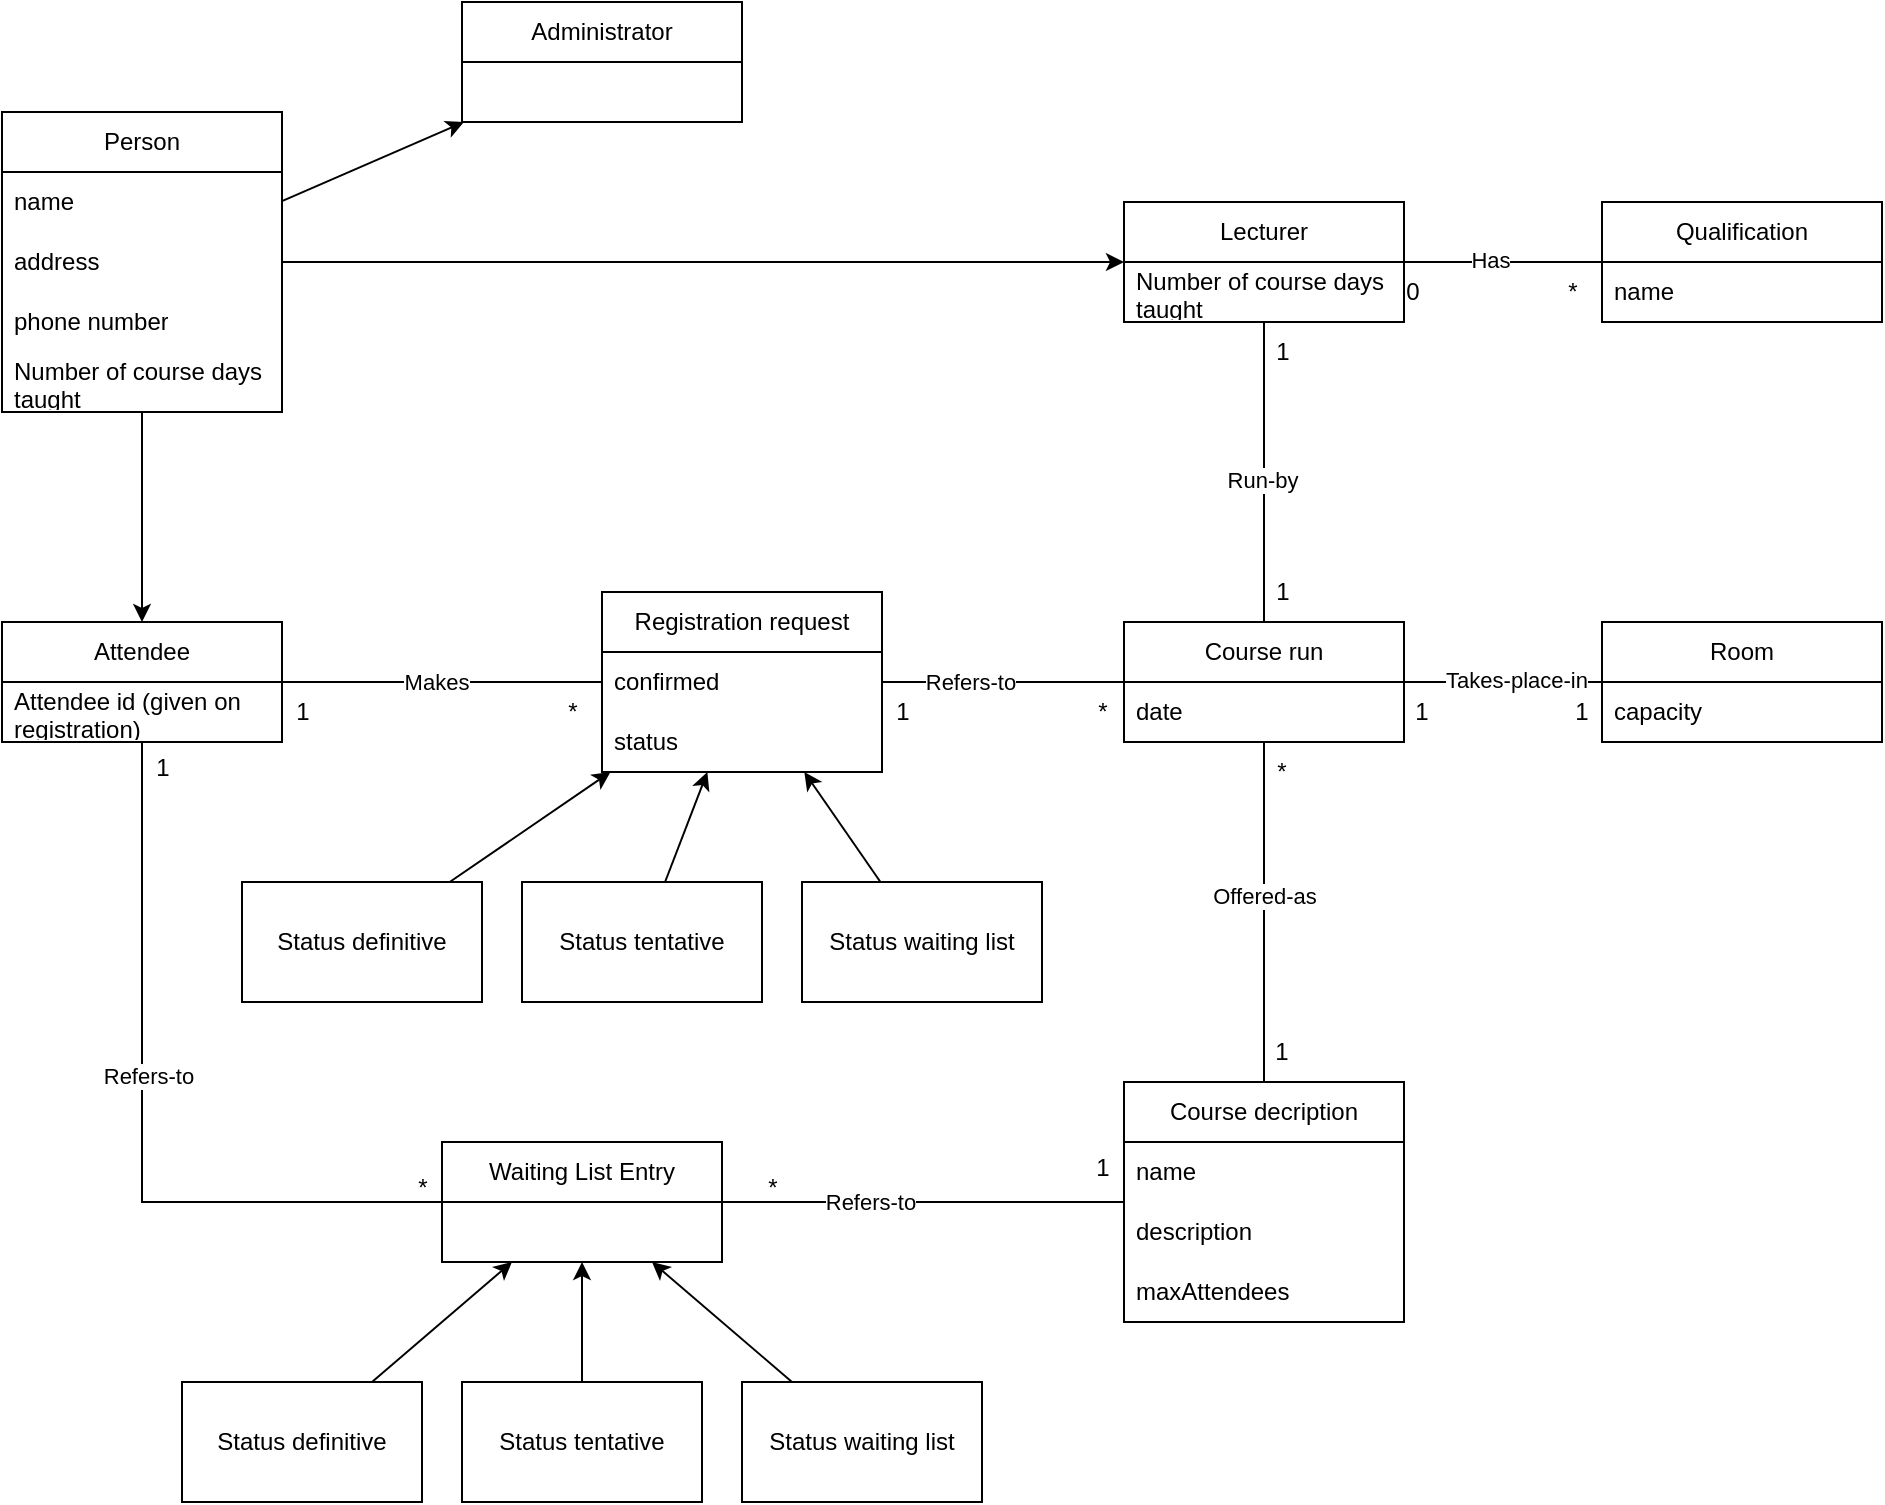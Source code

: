 <mxfile version="28.1.2">
  <diagram name="Seite-1" id="grF2jzVqKrZuFTv5SrcP">
    <mxGraphModel dx="599" dy="2010" grid="1" gridSize="10" guides="1" tooltips="1" connect="1" arrows="1" fold="1" page="1" pageScale="1" pageWidth="827" pageHeight="1169" math="0" shadow="0">
      <root>
        <mxCell id="0" />
        <mxCell id="1" parent="0" />
        <mxCell id="8JZOlkSswJJ19MTPZ6mL-110" style="edgeStyle=orthogonalEdgeStyle;rounded=0;orthogonalLoop=1;jettySize=auto;html=1;endArrow=none;endFill=0;" parent="1" source="8JZOlkSswJJ19MTPZ6mL-64" target="8JZOlkSswJJ19MTPZ6mL-72" edge="1">
          <mxGeometry relative="1" as="geometry" />
        </mxCell>
        <mxCell id="8JZOlkSswJJ19MTPZ6mL-160" value="Takes-place-in" style="edgeLabel;html=1;align=center;verticalAlign=middle;resizable=0;points=[];" parent="8JZOlkSswJJ19MTPZ6mL-110" vertex="1" connectable="0">
          <mxGeometry x="0.125" y="1" relative="1" as="geometry">
            <mxPoint as="offset" />
          </mxGeometry>
        </mxCell>
        <mxCell id="8JZOlkSswJJ19MTPZ6mL-113" style="edgeStyle=orthogonalEdgeStyle;rounded=0;orthogonalLoop=1;jettySize=auto;html=1;endArrow=none;endFill=0;" parent="1" source="8JZOlkSswJJ19MTPZ6mL-64" target="8JZOlkSswJJ19MTPZ6mL-89" edge="1">
          <mxGeometry relative="1" as="geometry" />
        </mxCell>
        <mxCell id="8JZOlkSswJJ19MTPZ6mL-159" value="Run-by" style="edgeLabel;html=1;align=center;verticalAlign=middle;resizable=0;points=[];" parent="8JZOlkSswJJ19MTPZ6mL-113" vertex="1" connectable="0">
          <mxGeometry x="-0.044" y="1" relative="1" as="geometry">
            <mxPoint as="offset" />
          </mxGeometry>
        </mxCell>
        <mxCell id="8JZOlkSswJJ19MTPZ6mL-64" value="Course run" style="swimlane;fontStyle=0;childLayout=stackLayout;horizontal=1;startSize=30;horizontalStack=0;resizeParent=1;resizeParentMax=0;resizeLast=0;collapsible=1;marginBottom=0;whiteSpace=wrap;html=1;" parent="1" vertex="1">
          <mxGeometry x="1491" y="110" width="140" height="60" as="geometry" />
        </mxCell>
        <mxCell id="8JZOlkSswJJ19MTPZ6mL-65" value="date" style="text;strokeColor=none;fillColor=none;align=left;verticalAlign=middle;spacingLeft=4;spacingRight=4;overflow=hidden;points=[[0,0.5],[1,0.5]];portConstraint=eastwest;rotatable=0;whiteSpace=wrap;html=1;" parent="8JZOlkSswJJ19MTPZ6mL-64" vertex="1">
          <mxGeometry y="30" width="140" height="30" as="geometry" />
        </mxCell>
        <mxCell id="8JZOlkSswJJ19MTPZ6mL-99" style="edgeStyle=orthogonalEdgeStyle;rounded=0;orthogonalLoop=1;jettySize=auto;html=1;startArrow=none;startFill=0;endArrow=none;endFill=0;" parent="1" source="8JZOlkSswJJ19MTPZ6mL-68" target="8JZOlkSswJJ19MTPZ6mL-64" edge="1">
          <mxGeometry relative="1" as="geometry" />
        </mxCell>
        <mxCell id="8JZOlkSswJJ19MTPZ6mL-158" value="Offered-as" style="edgeLabel;html=1;align=center;verticalAlign=middle;resizable=0;points=[];" parent="8JZOlkSswJJ19MTPZ6mL-99" vertex="1" connectable="0">
          <mxGeometry x="0.1" relative="1" as="geometry">
            <mxPoint as="offset" />
          </mxGeometry>
        </mxCell>
        <mxCell id="8JZOlkSswJJ19MTPZ6mL-68" value="Course decription" style="swimlane;fontStyle=0;childLayout=stackLayout;horizontal=1;startSize=30;horizontalStack=0;resizeParent=1;resizeParentMax=0;resizeLast=0;collapsible=1;marginBottom=0;whiteSpace=wrap;html=1;" parent="1" vertex="1">
          <mxGeometry x="1491" y="340" width="140" height="120" as="geometry" />
        </mxCell>
        <mxCell id="8JZOlkSswJJ19MTPZ6mL-69" value="name" style="text;strokeColor=none;fillColor=none;align=left;verticalAlign=middle;spacingLeft=4;spacingRight=4;overflow=hidden;points=[[0,0.5],[1,0.5]];portConstraint=eastwest;rotatable=0;whiteSpace=wrap;html=1;" parent="8JZOlkSswJJ19MTPZ6mL-68" vertex="1">
          <mxGeometry y="30" width="140" height="30" as="geometry" />
        </mxCell>
        <mxCell id="8JZOlkSswJJ19MTPZ6mL-70" value="description" style="text;strokeColor=none;fillColor=none;align=left;verticalAlign=middle;spacingLeft=4;spacingRight=4;overflow=hidden;points=[[0,0.5],[1,0.5]];portConstraint=eastwest;rotatable=0;whiteSpace=wrap;html=1;" parent="8JZOlkSswJJ19MTPZ6mL-68" vertex="1">
          <mxGeometry y="60" width="140" height="30" as="geometry" />
        </mxCell>
        <mxCell id="8JZOlkSswJJ19MTPZ6mL-71" value="maxAttendees" style="text;strokeColor=none;fillColor=none;align=left;verticalAlign=middle;spacingLeft=4;spacingRight=4;overflow=hidden;points=[[0,0.5],[1,0.5]];portConstraint=eastwest;rotatable=0;whiteSpace=wrap;html=1;" parent="8JZOlkSswJJ19MTPZ6mL-68" vertex="1">
          <mxGeometry y="90" width="140" height="30" as="geometry" />
        </mxCell>
        <mxCell id="8JZOlkSswJJ19MTPZ6mL-72" value="Room" style="swimlane;fontStyle=0;childLayout=stackLayout;horizontal=1;startSize=30;horizontalStack=0;resizeParent=1;resizeParentMax=0;resizeLast=0;collapsible=1;marginBottom=0;whiteSpace=wrap;html=1;" parent="1" vertex="1">
          <mxGeometry x="1730" y="110" width="140" height="60" as="geometry" />
        </mxCell>
        <mxCell id="8JZOlkSswJJ19MTPZ6mL-73" value="capacity" style="text;strokeColor=none;fillColor=none;align=left;verticalAlign=middle;spacingLeft=4;spacingRight=4;overflow=hidden;points=[[0,0.5],[1,0.5]];portConstraint=eastwest;rotatable=0;whiteSpace=wrap;html=1;" parent="8JZOlkSswJJ19MTPZ6mL-72" vertex="1">
          <mxGeometry y="30" width="140" height="30" as="geometry" />
        </mxCell>
        <mxCell id="8JZOlkSswJJ19MTPZ6mL-127" style="edgeStyle=orthogonalEdgeStyle;rounded=0;orthogonalLoop=1;jettySize=auto;html=1;endArrow=none;endFill=0;" parent="1" source="8JZOlkSswJJ19MTPZ6mL-76" target="8JZOlkSswJJ19MTPZ6mL-81" edge="1">
          <mxGeometry relative="1" as="geometry" />
        </mxCell>
        <mxCell id="8JZOlkSswJJ19MTPZ6mL-162" value="Makes" style="edgeLabel;html=1;align=center;verticalAlign=middle;resizable=0;points=[];" parent="8JZOlkSswJJ19MTPZ6mL-127" vertex="1" connectable="0">
          <mxGeometry x="-0.042" relative="1" as="geometry">
            <mxPoint as="offset" />
          </mxGeometry>
        </mxCell>
        <mxCell id="8JZOlkSswJJ19MTPZ6mL-76" value="Attendee" style="swimlane;fontStyle=0;childLayout=stackLayout;horizontal=1;startSize=30;horizontalStack=0;resizeParent=1;resizeParentMax=0;resizeLast=0;collapsible=1;marginBottom=0;whiteSpace=wrap;html=1;" parent="1" vertex="1">
          <mxGeometry x="930" y="110" width="140" height="60" as="geometry" />
        </mxCell>
        <mxCell id="8JZOlkSswJJ19MTPZ6mL-80" value="Attendee id (given on registration)" style="text;strokeColor=none;fillColor=none;align=left;verticalAlign=middle;spacingLeft=4;spacingRight=4;overflow=hidden;points=[[0,0.5],[1,0.5]];portConstraint=eastwest;rotatable=0;whiteSpace=wrap;html=1;" parent="8JZOlkSswJJ19MTPZ6mL-76" vertex="1">
          <mxGeometry y="30" width="140" height="30" as="geometry" />
        </mxCell>
        <mxCell id="8JZOlkSswJJ19MTPZ6mL-130" style="edgeStyle=orthogonalEdgeStyle;rounded=0;orthogonalLoop=1;jettySize=auto;html=1;endArrow=none;endFill=0;" parent="1" source="8JZOlkSswJJ19MTPZ6mL-81" target="8JZOlkSswJJ19MTPZ6mL-64" edge="1">
          <mxGeometry relative="1" as="geometry" />
        </mxCell>
        <mxCell id="8JZOlkSswJJ19MTPZ6mL-131" value="Refers-to" style="edgeLabel;html=1;align=center;verticalAlign=middle;resizable=0;points=[];" parent="8JZOlkSswJJ19MTPZ6mL-130" vertex="1" connectable="0">
          <mxGeometry x="-0.284" relative="1" as="geometry">
            <mxPoint as="offset" />
          </mxGeometry>
        </mxCell>
        <mxCell id="8JZOlkSswJJ19MTPZ6mL-81" value="Registration request" style="swimlane;fontStyle=0;childLayout=stackLayout;horizontal=1;startSize=30;horizontalStack=0;resizeParent=1;resizeParentMax=0;resizeLast=0;collapsible=1;marginBottom=0;whiteSpace=wrap;html=1;" parent="1" vertex="1">
          <mxGeometry x="1230" y="95" width="140" height="90" as="geometry" />
        </mxCell>
        <mxCell id="8JZOlkSswJJ19MTPZ6mL-82" value="confirmed" style="text;strokeColor=none;fillColor=none;align=left;verticalAlign=middle;spacingLeft=4;spacingRight=4;overflow=hidden;points=[[0,0.5],[1,0.5]];portConstraint=eastwest;rotatable=0;whiteSpace=wrap;html=1;" parent="8JZOlkSswJJ19MTPZ6mL-81" vertex="1">
          <mxGeometry y="30" width="140" height="30" as="geometry" />
        </mxCell>
        <mxCell id="8JZOlkSswJJ19MTPZ6mL-83" value="status" style="text;strokeColor=none;fillColor=none;align=left;verticalAlign=middle;spacingLeft=4;spacingRight=4;overflow=hidden;points=[[0,0.5],[1,0.5]];portConstraint=eastwest;rotatable=0;whiteSpace=wrap;html=1;" parent="8JZOlkSswJJ19MTPZ6mL-81" vertex="1">
          <mxGeometry y="60" width="140" height="30" as="geometry" />
        </mxCell>
        <mxCell id="8JZOlkSswJJ19MTPZ6mL-139" style="rounded=0;orthogonalLoop=1;jettySize=auto;html=1;edgeStyle=orthogonalEdgeStyle;endArrow=none;endFill=0;" parent="1" source="8JZOlkSswJJ19MTPZ6mL-85" target="8JZOlkSswJJ19MTPZ6mL-68" edge="1">
          <mxGeometry relative="1" as="geometry" />
        </mxCell>
        <mxCell id="8JZOlkSswJJ19MTPZ6mL-140" value="Refers-to" style="edgeLabel;html=1;align=center;verticalAlign=middle;resizable=0;points=[];" parent="8JZOlkSswJJ19MTPZ6mL-139" vertex="1" connectable="0">
          <mxGeometry x="-0.262" relative="1" as="geometry">
            <mxPoint as="offset" />
          </mxGeometry>
        </mxCell>
        <mxCell id="8JZOlkSswJJ19MTPZ6mL-145" style="edgeStyle=orthogonalEdgeStyle;rounded=0;orthogonalLoop=1;jettySize=auto;html=1;endArrow=none;endFill=0;" parent="1" source="8JZOlkSswJJ19MTPZ6mL-85" target="8JZOlkSswJJ19MTPZ6mL-76" edge="1">
          <mxGeometry relative="1" as="geometry" />
        </mxCell>
        <mxCell id="8JZOlkSswJJ19MTPZ6mL-146" value="Refers-to" style="edgeLabel;html=1;align=center;verticalAlign=middle;resizable=0;points=[];" parent="8JZOlkSswJJ19MTPZ6mL-145" vertex="1" connectable="0">
          <mxGeometry x="0.122" y="-3" relative="1" as="geometry">
            <mxPoint as="offset" />
          </mxGeometry>
        </mxCell>
        <mxCell id="8JZOlkSswJJ19MTPZ6mL-85" value="Waiting List Entry" style="swimlane;fontStyle=0;childLayout=stackLayout;horizontal=1;startSize=30;horizontalStack=0;resizeParent=1;resizeParentMax=0;resizeLast=0;collapsible=1;marginBottom=0;whiteSpace=wrap;html=1;" parent="1" vertex="1">
          <mxGeometry x="1150" y="370" width="140" height="60" as="geometry" />
        </mxCell>
        <mxCell id="8JZOlkSswJJ19MTPZ6mL-124" value="" style="edgeStyle=orthogonalEdgeStyle;rounded=0;orthogonalLoop=1;jettySize=auto;html=1;endArrow=none;endFill=0;" parent="1" source="8JZOlkSswJJ19MTPZ6mL-89" target="8JZOlkSswJJ19MTPZ6mL-119" edge="1">
          <mxGeometry relative="1" as="geometry" />
        </mxCell>
        <mxCell id="8JZOlkSswJJ19MTPZ6mL-170" value="Has" style="edgeLabel;html=1;align=center;verticalAlign=middle;resizable=0;points=[];" parent="8JZOlkSswJJ19MTPZ6mL-124" vertex="1" connectable="0">
          <mxGeometry x="-0.131" y="1" relative="1" as="geometry">
            <mxPoint as="offset" />
          </mxGeometry>
        </mxCell>
        <mxCell id="8JZOlkSswJJ19MTPZ6mL-89" value="Lecturer" style="swimlane;fontStyle=0;childLayout=stackLayout;horizontal=1;startSize=30;horizontalStack=0;resizeParent=1;resizeParentMax=0;resizeLast=0;collapsible=1;marginBottom=0;whiteSpace=wrap;html=1;" parent="1" vertex="1">
          <mxGeometry x="1491" y="-100" width="140" height="60" as="geometry" />
        </mxCell>
        <mxCell id="8JZOlkSswJJ19MTPZ6mL-169" value="Number of course days taught" style="text;strokeColor=none;fillColor=none;align=left;verticalAlign=middle;spacingLeft=4;spacingRight=4;overflow=hidden;points=[[0,0.5],[1,0.5]];portConstraint=eastwest;rotatable=0;whiteSpace=wrap;html=1;" parent="8JZOlkSswJJ19MTPZ6mL-89" vertex="1">
          <mxGeometry y="30" width="140" height="30" as="geometry" />
        </mxCell>
        <mxCell id="8JZOlkSswJJ19MTPZ6mL-94" value="Administrator" style="swimlane;fontStyle=0;childLayout=stackLayout;horizontal=1;startSize=30;horizontalStack=0;resizeParent=1;resizeParentMax=0;resizeLast=0;collapsible=1;marginBottom=0;whiteSpace=wrap;html=1;" parent="1" vertex="1">
          <mxGeometry x="1160" y="-200" width="140" height="60" as="geometry" />
        </mxCell>
        <mxCell id="8JZOlkSswJJ19MTPZ6mL-108" value="1" style="text;html=1;align=center;verticalAlign=middle;whiteSpace=wrap;rounded=0;" parent="1" vertex="1">
          <mxGeometry x="1540" y="310" width="60" height="30" as="geometry" />
        </mxCell>
        <mxCell id="8JZOlkSswJJ19MTPZ6mL-109" value="*" style="text;html=1;align=center;verticalAlign=middle;whiteSpace=wrap;rounded=0;" parent="1" vertex="1">
          <mxGeometry x="1540" y="170" width="60" height="30" as="geometry" />
        </mxCell>
        <mxCell id="8JZOlkSswJJ19MTPZ6mL-111" value="1" style="text;html=1;align=center;verticalAlign=middle;whiteSpace=wrap;rounded=0;" parent="1" vertex="1">
          <mxGeometry x="1690" y="140" width="60" height="30" as="geometry" />
        </mxCell>
        <mxCell id="8JZOlkSswJJ19MTPZ6mL-112" value="1" style="text;html=1;align=center;verticalAlign=middle;whiteSpace=wrap;rounded=0;" parent="1" vertex="1">
          <mxGeometry x="1610" y="140" width="60" height="30" as="geometry" />
        </mxCell>
        <mxCell id="8JZOlkSswJJ19MTPZ6mL-114" value="1" style="text;html=1;align=center;verticalAlign=middle;resizable=0;points=[];autosize=1;strokeColor=none;fillColor=none;" parent="1" vertex="1">
          <mxGeometry x="1555" y="80" width="30" height="30" as="geometry" />
        </mxCell>
        <mxCell id="8JZOlkSswJJ19MTPZ6mL-115" value="1" style="text;html=1;align=center;verticalAlign=middle;resizable=0;points=[];autosize=1;strokeColor=none;fillColor=none;" parent="1" vertex="1">
          <mxGeometry x="1555" y="-40" width="30" height="30" as="geometry" />
        </mxCell>
        <mxCell id="8JZOlkSswJJ19MTPZ6mL-119" value="Qualification" style="swimlane;fontStyle=0;childLayout=stackLayout;horizontal=1;startSize=30;horizontalStack=0;resizeParent=1;resizeParentMax=0;resizeLast=0;collapsible=1;marginBottom=0;whiteSpace=wrap;html=1;" parent="1" vertex="1">
          <mxGeometry x="1730" y="-100" width="140" height="60" as="geometry" />
        </mxCell>
        <mxCell id="8JZOlkSswJJ19MTPZ6mL-120" value="name" style="text;strokeColor=none;fillColor=none;align=left;verticalAlign=middle;spacingLeft=4;spacingRight=4;overflow=hidden;points=[[0,0.5],[1,0.5]];portConstraint=eastwest;rotatable=0;whiteSpace=wrap;html=1;" parent="8JZOlkSswJJ19MTPZ6mL-119" vertex="1">
          <mxGeometry y="30" width="140" height="30" as="geometry" />
        </mxCell>
        <mxCell id="8JZOlkSswJJ19MTPZ6mL-125" value="0" style="text;html=1;align=center;verticalAlign=middle;resizable=0;points=[];autosize=1;strokeColor=none;fillColor=none;" parent="1" vertex="1">
          <mxGeometry x="1620" y="-70" width="30" height="30" as="geometry" />
        </mxCell>
        <mxCell id="8JZOlkSswJJ19MTPZ6mL-126" value="*" style="text;html=1;align=center;verticalAlign=middle;resizable=0;points=[];autosize=1;strokeColor=none;fillColor=none;" parent="1" vertex="1">
          <mxGeometry x="1700" y="-70" width="30" height="30" as="geometry" />
        </mxCell>
        <mxCell id="8JZOlkSswJJ19MTPZ6mL-135" style="rounded=0;orthogonalLoop=1;jettySize=auto;html=1;" parent="1" source="8JZOlkSswJJ19MTPZ6mL-132" target="8JZOlkSswJJ19MTPZ6mL-85" edge="1">
          <mxGeometry relative="1" as="geometry" />
        </mxCell>
        <mxCell id="8JZOlkSswJJ19MTPZ6mL-132" value="Status definitive" style="rounded=0;whiteSpace=wrap;html=1;" parent="1" vertex="1">
          <mxGeometry x="1020" y="490" width="120" height="60" as="geometry" />
        </mxCell>
        <mxCell id="8JZOlkSswJJ19MTPZ6mL-136" style="rounded=0;orthogonalLoop=1;jettySize=auto;html=1;" parent="1" source="8JZOlkSswJJ19MTPZ6mL-133" target="8JZOlkSswJJ19MTPZ6mL-85" edge="1">
          <mxGeometry relative="1" as="geometry" />
        </mxCell>
        <mxCell id="8JZOlkSswJJ19MTPZ6mL-133" value="Status tentative" style="rounded=0;whiteSpace=wrap;html=1;" parent="1" vertex="1">
          <mxGeometry x="1160" y="490" width="120" height="60" as="geometry" />
        </mxCell>
        <mxCell id="8JZOlkSswJJ19MTPZ6mL-138" style="rounded=0;orthogonalLoop=1;jettySize=auto;html=1;" parent="1" source="8JZOlkSswJJ19MTPZ6mL-134" target="8JZOlkSswJJ19MTPZ6mL-85" edge="1">
          <mxGeometry relative="1" as="geometry" />
        </mxCell>
        <mxCell id="8JZOlkSswJJ19MTPZ6mL-134" value="Status waiting list" style="rounded=0;whiteSpace=wrap;html=1;" parent="1" vertex="1">
          <mxGeometry x="1300" y="490" width="120" height="60" as="geometry" />
        </mxCell>
        <mxCell id="8JZOlkSswJJ19MTPZ6mL-156" value="1" style="text;html=1;align=center;verticalAlign=middle;resizable=0;points=[];autosize=1;strokeColor=none;fillColor=none;" parent="1" vertex="1">
          <mxGeometry x="1065" y="140" width="30" height="30" as="geometry" />
        </mxCell>
        <mxCell id="8JZOlkSswJJ19MTPZ6mL-157" value="*" style="text;html=1;align=center;verticalAlign=middle;resizable=0;points=[];autosize=1;strokeColor=none;fillColor=none;" parent="1" vertex="1">
          <mxGeometry x="1200" y="140" width="30" height="30" as="geometry" />
        </mxCell>
        <mxCell id="8JZOlkSswJJ19MTPZ6mL-166" style="rounded=0;orthogonalLoop=1;jettySize=auto;html=1;" parent="1" source="8JZOlkSswJJ19MTPZ6mL-163" target="8JZOlkSswJJ19MTPZ6mL-81" edge="1">
          <mxGeometry relative="1" as="geometry" />
        </mxCell>
        <mxCell id="8JZOlkSswJJ19MTPZ6mL-163" value="Status definitive" style="rounded=0;whiteSpace=wrap;html=1;" parent="1" vertex="1">
          <mxGeometry x="1050" y="240" width="120" height="60" as="geometry" />
        </mxCell>
        <mxCell id="8JZOlkSswJJ19MTPZ6mL-167" style="rounded=0;orthogonalLoop=1;jettySize=auto;html=1;" parent="1" source="8JZOlkSswJJ19MTPZ6mL-164" target="8JZOlkSswJJ19MTPZ6mL-81" edge="1">
          <mxGeometry relative="1" as="geometry" />
        </mxCell>
        <mxCell id="8JZOlkSswJJ19MTPZ6mL-164" value="Status tentative" style="rounded=0;whiteSpace=wrap;html=1;" parent="1" vertex="1">
          <mxGeometry x="1190" y="240" width="120" height="60" as="geometry" />
        </mxCell>
        <mxCell id="8JZOlkSswJJ19MTPZ6mL-168" style="rounded=0;orthogonalLoop=1;jettySize=auto;html=1;" parent="1" source="8JZOlkSswJJ19MTPZ6mL-165" target="8JZOlkSswJJ19MTPZ6mL-81" edge="1">
          <mxGeometry relative="1" as="geometry" />
        </mxCell>
        <mxCell id="8JZOlkSswJJ19MTPZ6mL-165" value="Status waiting list" style="rounded=0;whiteSpace=wrap;html=1;" parent="1" vertex="1">
          <mxGeometry x="1330" y="240" width="120" height="60" as="geometry" />
        </mxCell>
        <mxCell id="EySShpLK9ir-G6vSc_Xa-6" style="rounded=0;orthogonalLoop=1;jettySize=auto;html=1;" edge="1" parent="1" source="EySShpLK9ir-G6vSc_Xa-1" target="8JZOlkSswJJ19MTPZ6mL-89">
          <mxGeometry relative="1" as="geometry" />
        </mxCell>
        <mxCell id="EySShpLK9ir-G6vSc_Xa-7" style="rounded=0;orthogonalLoop=1;jettySize=auto;html=1;" edge="1" parent="1" source="EySShpLK9ir-G6vSc_Xa-1" target="8JZOlkSswJJ19MTPZ6mL-76">
          <mxGeometry relative="1" as="geometry" />
        </mxCell>
        <mxCell id="EySShpLK9ir-G6vSc_Xa-8" style="rounded=0;orthogonalLoop=1;jettySize=auto;html=1;" edge="1" parent="1" source="EySShpLK9ir-G6vSc_Xa-1" target="8JZOlkSswJJ19MTPZ6mL-94">
          <mxGeometry relative="1" as="geometry" />
        </mxCell>
        <mxCell id="EySShpLK9ir-G6vSc_Xa-1" value="Person" style="swimlane;fontStyle=0;childLayout=stackLayout;horizontal=1;startSize=30;horizontalStack=0;resizeParent=1;resizeParentMax=0;resizeLast=0;collapsible=1;marginBottom=0;whiteSpace=wrap;html=1;" vertex="1" parent="1">
          <mxGeometry x="930" y="-145" width="140" height="150" as="geometry" />
        </mxCell>
        <mxCell id="EySShpLK9ir-G6vSc_Xa-2" value="name" style="text;strokeColor=none;fillColor=none;align=left;verticalAlign=middle;spacingLeft=4;spacingRight=4;overflow=hidden;points=[[0,0.5],[1,0.5]];portConstraint=eastwest;rotatable=0;whiteSpace=wrap;html=1;" vertex="1" parent="EySShpLK9ir-G6vSc_Xa-1">
          <mxGeometry y="30" width="140" height="30" as="geometry" />
        </mxCell>
        <mxCell id="EySShpLK9ir-G6vSc_Xa-3" value="address" style="text;strokeColor=none;fillColor=none;align=left;verticalAlign=middle;spacingLeft=4;spacingRight=4;overflow=hidden;points=[[0,0.5],[1,0.5]];portConstraint=eastwest;rotatable=0;whiteSpace=wrap;html=1;" vertex="1" parent="EySShpLK9ir-G6vSc_Xa-1">
          <mxGeometry y="60" width="140" height="30" as="geometry" />
        </mxCell>
        <mxCell id="EySShpLK9ir-G6vSc_Xa-4" value="phone number" style="text;strokeColor=none;fillColor=none;align=left;verticalAlign=middle;spacingLeft=4;spacingRight=4;overflow=hidden;points=[[0,0.5],[1,0.5]];portConstraint=eastwest;rotatable=0;whiteSpace=wrap;html=1;" vertex="1" parent="EySShpLK9ir-G6vSc_Xa-1">
          <mxGeometry y="90" width="140" height="30" as="geometry" />
        </mxCell>
        <mxCell id="EySShpLK9ir-G6vSc_Xa-5" value="Number of course days taught" style="text;strokeColor=none;fillColor=none;align=left;verticalAlign=middle;spacingLeft=4;spacingRight=4;overflow=hidden;points=[[0,0.5],[1,0.5]];portConstraint=eastwest;rotatable=0;whiteSpace=wrap;html=1;" vertex="1" parent="EySShpLK9ir-G6vSc_Xa-1">
          <mxGeometry y="120" width="140" height="30" as="geometry" />
        </mxCell>
        <mxCell id="EySShpLK9ir-G6vSc_Xa-9" value="1" style="text;html=1;align=center;verticalAlign=middle;resizable=0;points=[];autosize=1;strokeColor=none;fillColor=none;" vertex="1" parent="1">
          <mxGeometry x="995" y="168" width="30" height="30" as="geometry" />
        </mxCell>
        <mxCell id="EySShpLK9ir-G6vSc_Xa-10" value="*" style="text;html=1;align=center;verticalAlign=middle;resizable=0;points=[];autosize=1;strokeColor=none;fillColor=none;" vertex="1" parent="1">
          <mxGeometry x="1125" y="378" width="30" height="30" as="geometry" />
        </mxCell>
        <mxCell id="EySShpLK9ir-G6vSc_Xa-11" value="1" style="text;html=1;align=center;verticalAlign=middle;resizable=0;points=[];autosize=1;strokeColor=none;fillColor=none;" vertex="1" parent="1">
          <mxGeometry x="1465" y="368" width="30" height="30" as="geometry" />
        </mxCell>
        <mxCell id="EySShpLK9ir-G6vSc_Xa-12" value="*" style="text;html=1;align=center;verticalAlign=middle;resizable=0;points=[];autosize=1;strokeColor=none;fillColor=none;" vertex="1" parent="1">
          <mxGeometry x="1300" y="378" width="30" height="30" as="geometry" />
        </mxCell>
        <mxCell id="EySShpLK9ir-G6vSc_Xa-13" value="*" style="text;html=1;align=center;verticalAlign=middle;resizable=0;points=[];autosize=1;strokeColor=none;fillColor=none;" vertex="1" parent="1">
          <mxGeometry x="1465" y="140" width="30" height="30" as="geometry" />
        </mxCell>
        <mxCell id="EySShpLK9ir-G6vSc_Xa-14" value="1" style="text;html=1;align=center;verticalAlign=middle;resizable=0;points=[];autosize=1;strokeColor=none;fillColor=none;" vertex="1" parent="1">
          <mxGeometry x="1365" y="140" width="30" height="30" as="geometry" />
        </mxCell>
      </root>
    </mxGraphModel>
  </diagram>
</mxfile>
